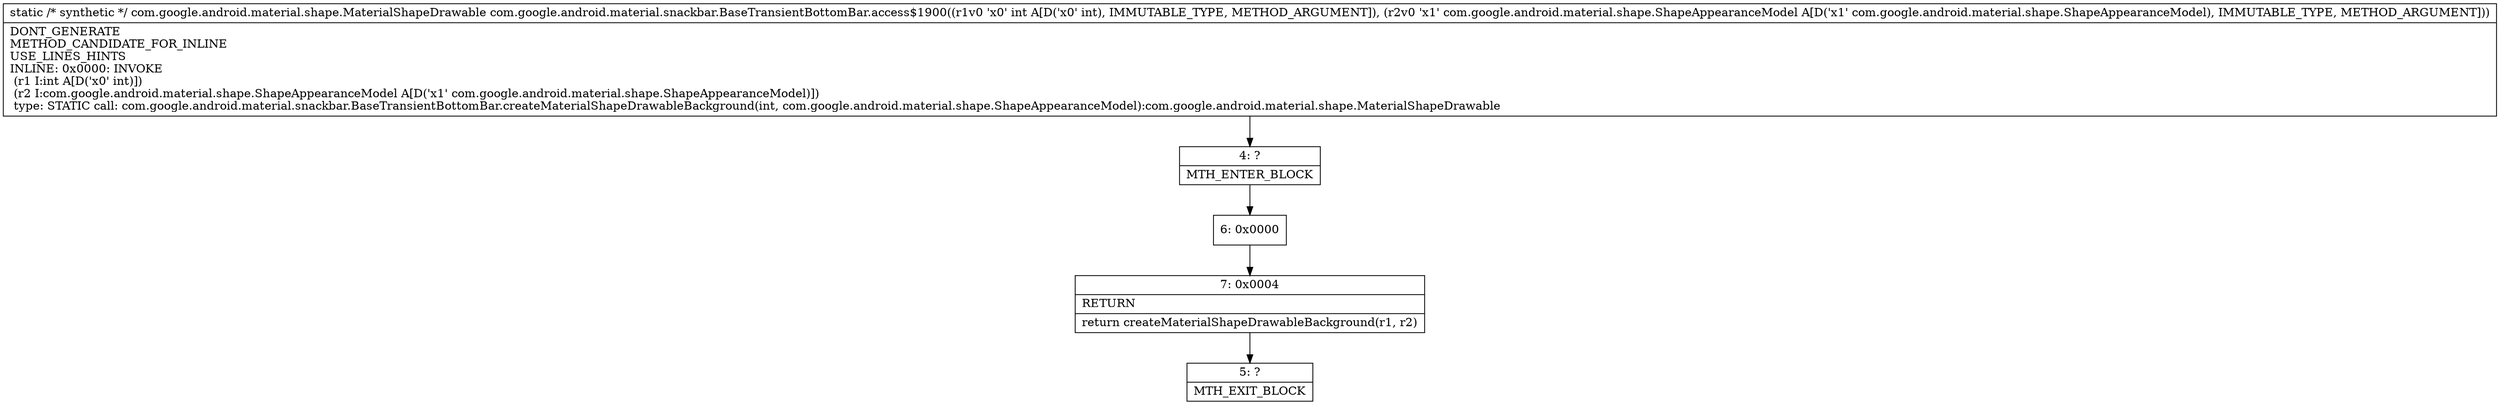 digraph "CFG forcom.google.android.material.snackbar.BaseTransientBottomBar.access$1900(ILcom\/google\/android\/material\/shape\/ShapeAppearanceModel;)Lcom\/google\/android\/material\/shape\/MaterialShapeDrawable;" {
Node_4 [shape=record,label="{4\:\ ?|MTH_ENTER_BLOCK\l}"];
Node_6 [shape=record,label="{6\:\ 0x0000}"];
Node_7 [shape=record,label="{7\:\ 0x0004|RETURN\l|return createMaterialShapeDrawableBackground(r1, r2)\l}"];
Node_5 [shape=record,label="{5\:\ ?|MTH_EXIT_BLOCK\l}"];
MethodNode[shape=record,label="{static \/* synthetic *\/ com.google.android.material.shape.MaterialShapeDrawable com.google.android.material.snackbar.BaseTransientBottomBar.access$1900((r1v0 'x0' int A[D('x0' int), IMMUTABLE_TYPE, METHOD_ARGUMENT]), (r2v0 'x1' com.google.android.material.shape.ShapeAppearanceModel A[D('x1' com.google.android.material.shape.ShapeAppearanceModel), IMMUTABLE_TYPE, METHOD_ARGUMENT]))  | DONT_GENERATE\lMETHOD_CANDIDATE_FOR_INLINE\lUSE_LINES_HINTS\lINLINE: 0x0000: INVOKE  \l  (r1 I:int A[D('x0' int)])\l  (r2 I:com.google.android.material.shape.ShapeAppearanceModel A[D('x1' com.google.android.material.shape.ShapeAppearanceModel)])\l type: STATIC call: com.google.android.material.snackbar.BaseTransientBottomBar.createMaterialShapeDrawableBackground(int, com.google.android.material.shape.ShapeAppearanceModel):com.google.android.material.shape.MaterialShapeDrawable\l}"];
MethodNode -> Node_4;Node_4 -> Node_6;
Node_6 -> Node_7;
Node_7 -> Node_5;
}

